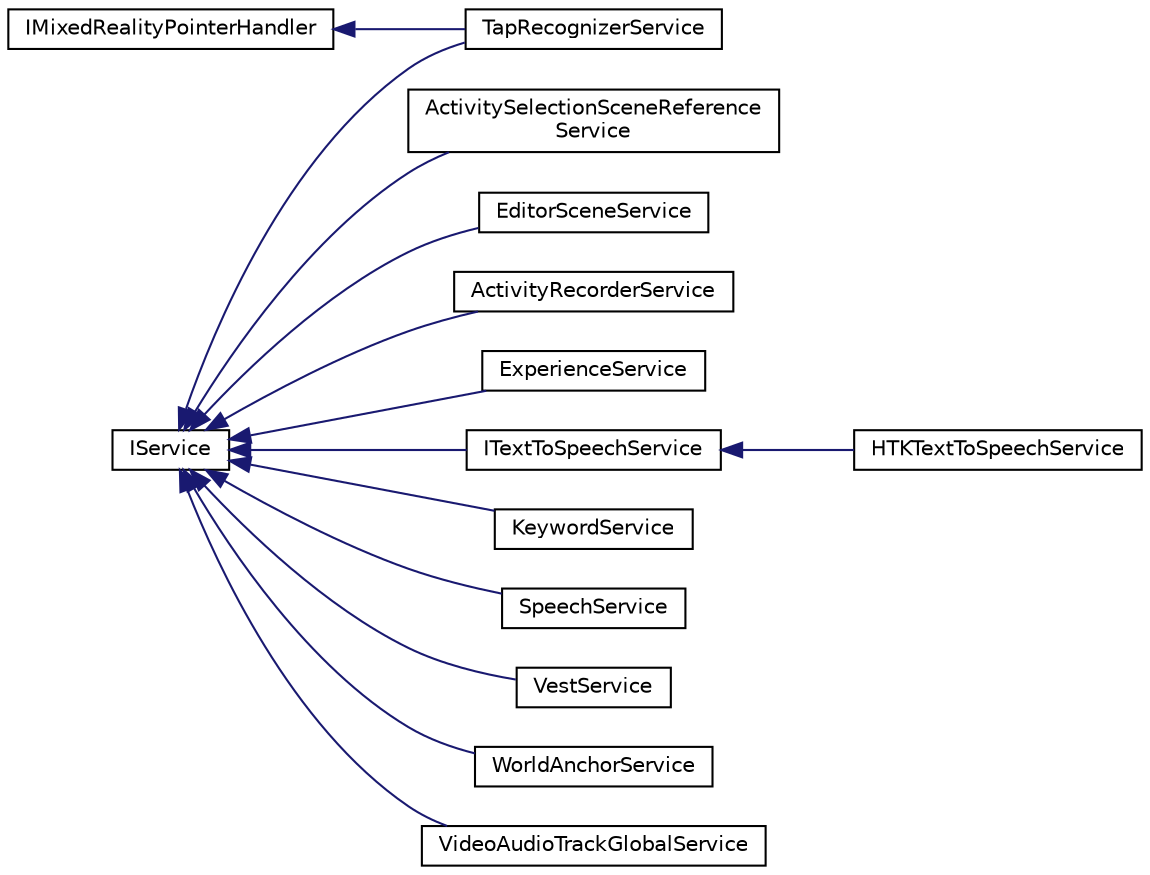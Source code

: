 digraph "Graphical Class Hierarchy"
{
 // INTERACTIVE_SVG=YES
 // LATEX_PDF_SIZE
  edge [fontname="Helvetica",fontsize="10",labelfontname="Helvetica",labelfontsize="10"];
  node [fontname="Helvetica",fontsize="10",shape=record];
  rankdir="LR";
  Node270 [label="IMixedRealityPointerHandler",height=0.2,width=0.4,color="black", fillcolor="white", style="filled",URL="$class_i_mixed_reality_pointer_handler.html",tooltip=" "];
  Node270 -> Node9 [dir="back",color="midnightblue",fontsize="10",style="solid",fontname="Helvetica"];
  Node9 [label="TapRecognizerService",height=0.2,width=0.4,color="black", fillcolor="white", style="filled",URL="$class_mirage_x_r_1_1_tap_recognizer_service.html",tooltip=" "];
  Node0 [label="IService",height=0.2,width=0.4,color="black", fillcolor="white", style="filled",URL="$class_i_service.html",tooltip=" "];
  Node0 -> Node1 [dir="back",color="midnightblue",fontsize="10",style="solid",fontname="Helvetica"];
  Node1 [label="ActivitySelectionSceneReference\lService",height=0.2,width=0.4,color="black", fillcolor="white", style="filled",URL="$class_activity_selection_scene_reference_service.html",tooltip=" "];
  Node0 -> Node2 [dir="back",color="midnightblue",fontsize="10",style="solid",fontname="Helvetica"];
  Node2 [label="EditorSceneService",height=0.2,width=0.4,color="black", fillcolor="white", style="filled",URL="$class_editor_scene_service.html",tooltip=" "];
  Node0 -> Node3 [dir="back",color="midnightblue",fontsize="10",style="solid",fontname="Helvetica"];
  Node3 [label="ActivityRecorderService",height=0.2,width=0.4,color="black", fillcolor="white", style="filled",URL="$class_mirage_x_r_1_1_activity_recorder_service.html",tooltip=" "];
  Node0 -> Node4 [dir="back",color="midnightblue",fontsize="10",style="solid",fontname="Helvetica"];
  Node4 [label="ExperienceService",height=0.2,width=0.4,color="black", fillcolor="white", style="filled",URL="$class_mirage_x_r_1_1_experience_service.html",tooltip="Service that handles the connection to the xAPI"];
  Node0 -> Node5 [dir="back",color="midnightblue",fontsize="10",style="solid",fontname="Helvetica"];
  Node5 [label="ITextToSpeechService",height=0.2,width=0.4,color="black", fillcolor="white", style="filled",URL="$interface_mirage_x_r_1_1_i_text_to_speech_service.html",tooltip=" "];
  Node5 -> Node6 [dir="back",color="midnightblue",fontsize="10",style="solid",fontname="Helvetica"];
  Node6 [label="HTKTextToSpeechService",height=0.2,width=0.4,color="black", fillcolor="white", style="filled",URL="$class_mirage_x_r_1_1_h_t_k_text_to_speech_service.html",tooltip=" "];
  Node0 -> Node7 [dir="back",color="midnightblue",fontsize="10",style="solid",fontname="Helvetica"];
  Node7 [label="KeywordService",height=0.2,width=0.4,color="black", fillcolor="white", style="filled",URL="$class_mirage_x_r_1_1_keyword_service.html",tooltip="One keyword servcie to rule them all! SpeechService.cs from recorder modified to work with both recor..."];
  Node0 -> Node8 [dir="back",color="midnightblue",fontsize="10",style="solid",fontname="Helvetica"];
  Node8 [label="SpeechService",height=0.2,width=0.4,color="black", fillcolor="white", style="filled",URL="$class_mirage_x_r_1_1_speech_service.html",tooltip="class to handle speech commands as alternative input."];
  Node0 -> Node9 [dir="back",color="midnightblue",fontsize="10",style="solid",fontname="Helvetica"];
  Node0 -> Node10 [dir="back",color="midnightblue",fontsize="10",style="solid",fontname="Helvetica"];
  Node10 [label="VestService",height=0.2,width=0.4,color="black", fillcolor="white", style="filled",URL="$class_mirage_x_r_1_1_vest_service.html",tooltip=" "];
  Node0 -> Node11 [dir="back",color="midnightblue",fontsize="10",style="solid",fontname="Helvetica"];
  Node11 [label="WorldAnchorService",height=0.2,width=0.4,color="black", fillcolor="white", style="filled",URL="$class_mirage_x_r_1_1_world_anchor_service.html",tooltip="Service which makes the MRTK's WorldAnchorManager accessible"];
  Node0 -> Node12 [dir="back",color="midnightblue",fontsize="10",style="solid",fontname="Helvetica"];
  Node12 [label="VideoAudioTrackGlobalService",height=0.2,width=0.4,color="black", fillcolor="white", style="filled",URL="$class_video_audio_track_global_service.html",tooltip=" "];
}

